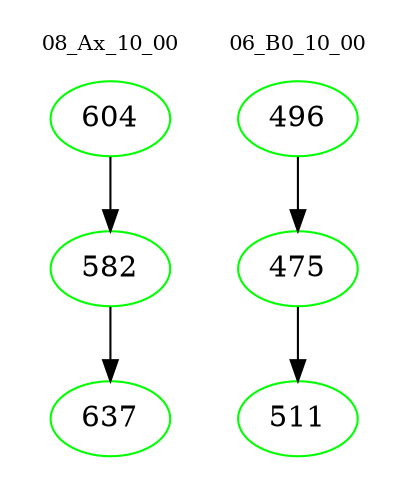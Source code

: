 digraph{
subgraph cluster_0 {
color = white
label = "08_Ax_10_00";
fontsize=10;
T0_604 [label="604", color="green"]
T0_604 -> T0_582 [color="black"]
T0_582 [label="582", color="green"]
T0_582 -> T0_637 [color="black"]
T0_637 [label="637", color="green"]
}
subgraph cluster_1 {
color = white
label = "06_B0_10_00";
fontsize=10;
T1_496 [label="496", color="green"]
T1_496 -> T1_475 [color="black"]
T1_475 [label="475", color="green"]
T1_475 -> T1_511 [color="black"]
T1_511 [label="511", color="green"]
}
}
